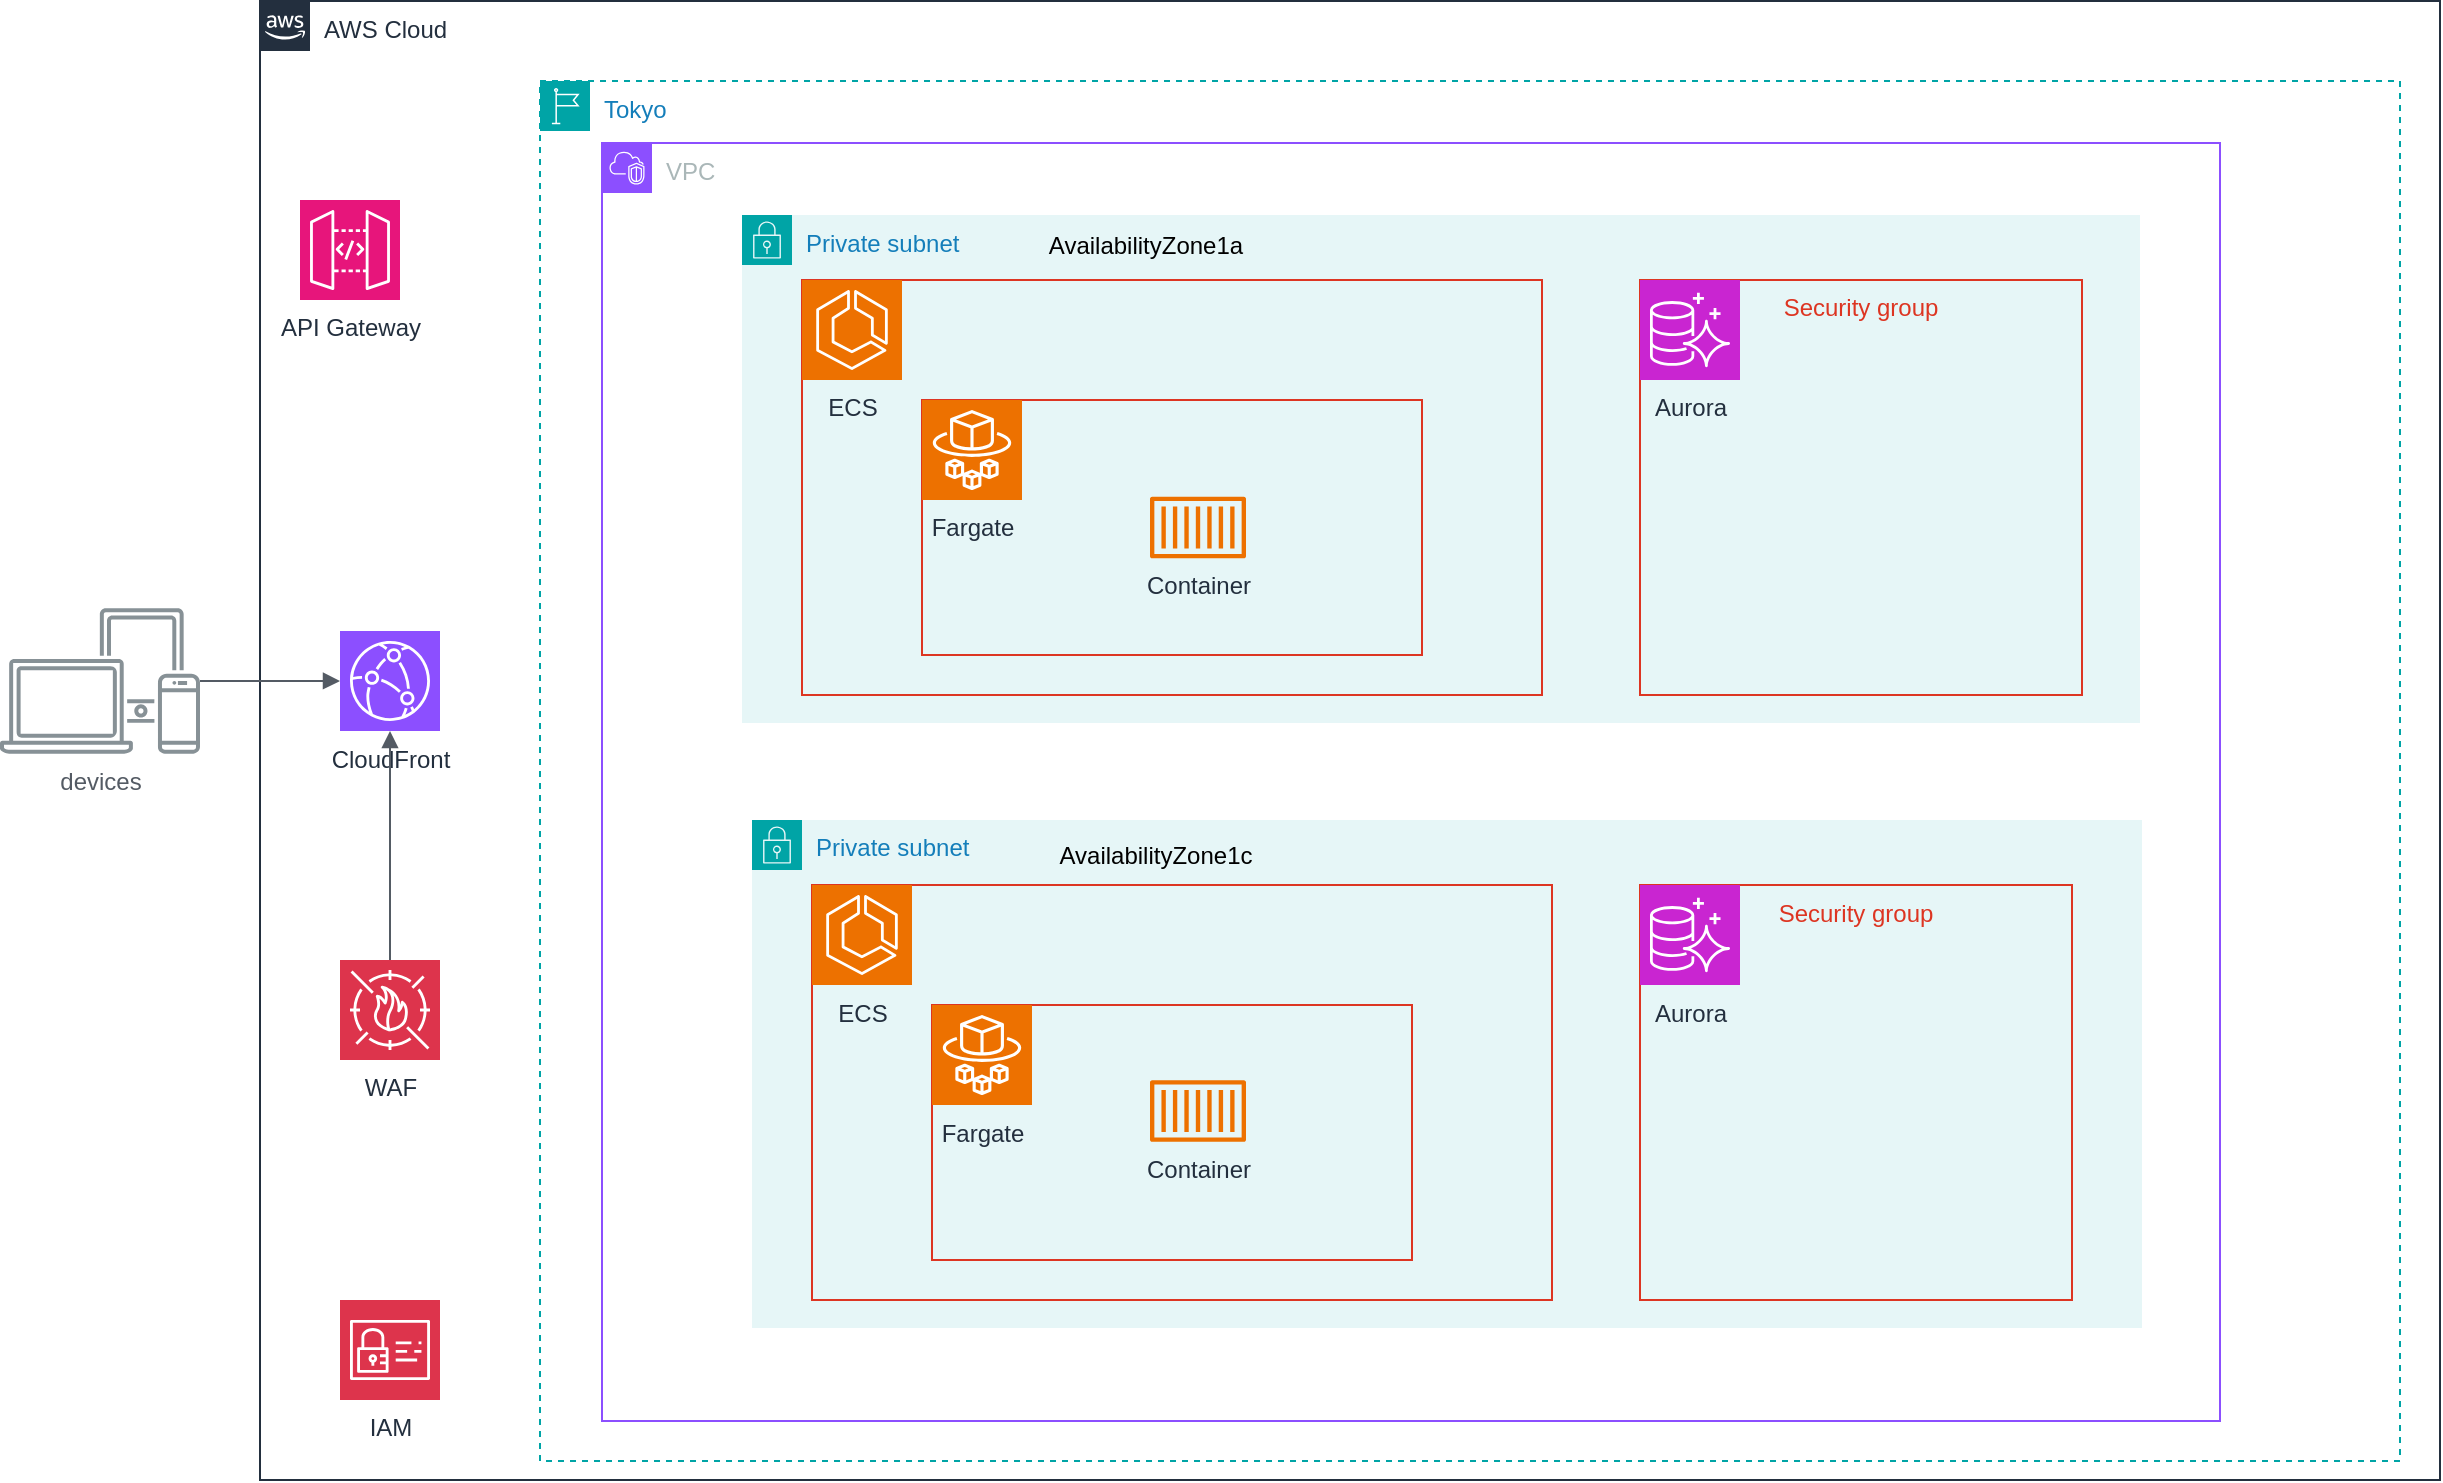 <mxfile version="22.1.0" type="github">
  <diagram id="Ht1M8jgEwFfnCIfOTk4-" name="Page-1">
    <mxGraphModel dx="1434" dy="1609" grid="1" gridSize="10" guides="1" tooltips="1" connect="1" arrows="1" fold="1" page="1" pageScale="1" pageWidth="1169" pageHeight="827" background="#FFFFFF" math="0" shadow="0">
      <root>
        <mxCell id="0" />
        <mxCell id="1" parent="0" />
        <object label="AWS Cloud" id="UEzPUAAOIrF-is8g5C7q-175">
          <mxCell style="points=[[0,0],[0.25,0],[0.5,0],[0.75,0],[1,0],[1,0.25],[1,0.5],[1,0.75],[1,1],[0.75,1],[0.5,1],[0.25,1],[0,1],[0,0.75],[0,0.5],[0,0.25]];outlineConnect=0;gradientColor=none;html=1;whiteSpace=wrap;fontSize=12;fontStyle=0;shape=mxgraph.aws4.group;grIcon=mxgraph.aws4.group_aws_cloud_alt;strokeColor=#232F3E;fillColor=none;verticalAlign=top;align=left;spacingLeft=30;fontColor=#232F3E;dashed=0;labelBackgroundColor=#ffffff;container=1;pointerEvents=0;collapsible=0;recursiveResize=0;rounded=1;" parent="1" vertex="1">
            <mxGeometry x="140" y="-789.5" width="1090" height="739.5" as="geometry" />
          </mxCell>
        </object>
        <mxCell id="2OEAKkn2EyUSQTswXAGM-7" value="Tokyo" style="points=[[0,0],[0.25,0],[0.5,0],[0.75,0],[1,0],[1,0.25],[1,0.5],[1,0.75],[1,1],[0.75,1],[0.5,1],[0.25,1],[0,1],[0,0.75],[0,0.5],[0,0.25]];outlineConnect=0;gradientColor=none;html=1;whiteSpace=wrap;fontSize=12;fontStyle=0;container=1;pointerEvents=0;collapsible=0;recursiveResize=0;shape=mxgraph.aws4.group;grIcon=mxgraph.aws4.group_region;strokeColor=#00A4A6;fillColor=none;verticalAlign=top;align=left;spacingLeft=30;fontColor=#147EBA;dashed=1;rounded=1;" vertex="1" parent="UEzPUAAOIrF-is8g5C7q-175">
          <mxGeometry x="140" y="40" width="930" height="690" as="geometry" />
        </mxCell>
        <mxCell id="2OEAKkn2EyUSQTswXAGM-9" value="VPC" style="points=[[0,0],[0.25,0],[0.5,0],[0.75,0],[1,0],[1,0.25],[1,0.5],[1,0.75],[1,1],[0.75,1],[0.5,1],[0.25,1],[0,1],[0,0.75],[0,0.5],[0,0.25]];outlineConnect=0;gradientColor=none;html=1;whiteSpace=wrap;fontSize=12;fontStyle=0;container=1;pointerEvents=0;collapsible=0;recursiveResize=0;shape=mxgraph.aws4.group;grIcon=mxgraph.aws4.group_vpc2;strokeColor=#8C4FFF;fillColor=none;verticalAlign=top;align=left;spacingLeft=30;fontColor=#AAB7B8;dashed=0;rounded=1;" vertex="1" parent="2OEAKkn2EyUSQTswXAGM-7">
          <mxGeometry x="31" y="31" width="809" height="639" as="geometry" />
        </mxCell>
        <mxCell id="2OEAKkn2EyUSQTswXAGM-11" value="Private subnet" style="points=[[0,0],[0.25,0],[0.5,0],[0.75,0],[1,0],[1,0.25],[1,0.5],[1,0.75],[1,1],[0.75,1],[0.5,1],[0.25,1],[0,1],[0,0.75],[0,0.5],[0,0.25]];outlineConnect=0;gradientColor=none;html=1;whiteSpace=wrap;fontSize=12;fontStyle=0;container=1;pointerEvents=0;collapsible=0;recursiveResize=0;shape=mxgraph.aws4.group;grIcon=mxgraph.aws4.group_security_group;grStroke=0;strokeColor=#00A4A6;fillColor=#E6F6F7;verticalAlign=top;align=left;spacingLeft=30;fontColor=#147EBA;dashed=0;rounded=1;" vertex="1" parent="2OEAKkn2EyUSQTswXAGM-9">
          <mxGeometry x="75" y="338.5" width="695" height="254" as="geometry" />
        </mxCell>
        <mxCell id="2OEAKkn2EyUSQTswXAGM-12" value="" style="fillColor=none;strokeColor=#DD3522;verticalAlign=top;fontStyle=0;fontColor=#DD3522;whiteSpace=wrap;html=1;rounded=0;" vertex="1" parent="2OEAKkn2EyUSQTswXAGM-11">
          <mxGeometry x="30" y="32.5" width="370" height="207.5" as="geometry" />
        </mxCell>
        <mxCell id="2OEAKkn2EyUSQTswXAGM-14" value="ECS" style="sketch=0;points=[[0,0,0],[0.25,0,0],[0.5,0,0],[0.75,0,0],[1,0,0],[0,1,0],[0.25,1,0],[0.5,1,0],[0.75,1,0],[1,1,0],[0,0.25,0],[0,0.5,0],[0,0.75,0],[1,0.25,0],[1,0.5,0],[1,0.75,0]];outlineConnect=0;fontColor=#232F3E;fillColor=#ED7100;strokeColor=#ffffff;dashed=0;verticalLabelPosition=bottom;verticalAlign=top;align=center;html=1;fontSize=12;fontStyle=0;aspect=fixed;shape=mxgraph.aws4.resourceIcon;resIcon=mxgraph.aws4.ecs;rounded=1;" vertex="1" parent="2OEAKkn2EyUSQTswXAGM-11">
          <mxGeometry x="30" y="32.5" width="50" height="50" as="geometry" />
        </mxCell>
        <mxCell id="2OEAKkn2EyUSQTswXAGM-15" value="" style="fillColor=none;strokeColor=#DD3522;verticalAlign=top;fontStyle=0;fontColor=#DD3522;whiteSpace=wrap;html=1;rounded=0;" vertex="1" parent="2OEAKkn2EyUSQTswXAGM-11">
          <mxGeometry x="90" y="92.5" width="240" height="127.5" as="geometry" />
        </mxCell>
        <mxCell id="2OEAKkn2EyUSQTswXAGM-16" value="Fargate" style="sketch=0;points=[[0,0,0],[0.25,0,0],[0.5,0,0],[0.75,0,0],[1,0,0],[0,1,0],[0.25,1,0],[0.5,1,0],[0.75,1,0],[1,1,0],[0,0.25,0],[0,0.5,0],[0,0.75,0],[1,0.25,0],[1,0.5,0],[1,0.75,0]];outlineConnect=0;fontColor=#232F3E;fillColor=#ED7100;strokeColor=#ffffff;dashed=0;verticalLabelPosition=bottom;verticalAlign=top;align=center;html=1;fontSize=12;fontStyle=0;aspect=fixed;shape=mxgraph.aws4.resourceIcon;resIcon=mxgraph.aws4.fargate;rounded=1;" vertex="1" parent="2OEAKkn2EyUSQTswXAGM-11">
          <mxGeometry x="90" y="92.5" width="50" height="50" as="geometry" />
        </mxCell>
        <mxCell id="2OEAKkn2EyUSQTswXAGM-13" value="Container" style="sketch=0;outlineConnect=0;fontColor=#232F3E;gradientColor=none;fillColor=#ED7100;strokeColor=none;dashed=0;verticalLabelPosition=bottom;verticalAlign=top;align=center;html=1;fontSize=12;fontStyle=0;aspect=fixed;pointerEvents=1;shape=mxgraph.aws4.container_1;rounded=1;" vertex="1" parent="2OEAKkn2EyUSQTswXAGM-11">
          <mxGeometry x="199" y="130" width="48" height="31" as="geometry" />
        </mxCell>
        <mxCell id="2OEAKkn2EyUSQTswXAGM-20" value="AvailabilityZone1c" style="text;html=1;strokeColor=none;fillColor=none;align=center;verticalAlign=middle;whiteSpace=wrap;rounded=0;" vertex="1" parent="2OEAKkn2EyUSQTswXAGM-11">
          <mxGeometry x="140" y="2.5" width="124" height="30" as="geometry" />
        </mxCell>
        <mxCell id="2OEAKkn2EyUSQTswXAGM-32" value="Security group" style="fillColor=none;strokeColor=#DD3522;verticalAlign=top;fontStyle=0;fontColor=#DD3522;whiteSpace=wrap;html=1;rounded=0;" vertex="1" parent="2OEAKkn2EyUSQTswXAGM-11">
          <mxGeometry x="444" y="32.5" width="216" height="207.5" as="geometry" />
        </mxCell>
        <mxCell id="2OEAKkn2EyUSQTswXAGM-30" value="Aurora" style="sketch=0;points=[[0,0,0],[0.25,0,0],[0.5,0,0],[0.75,0,0],[1,0,0],[0,1,0],[0.25,1,0],[0.5,1,0],[0.75,1,0],[1,1,0],[0,0.25,0],[0,0.5,0],[0,0.75,0],[1,0.25,0],[1,0.5,0],[1,0.75,0]];outlineConnect=0;fontColor=#232F3E;fillColor=#C925D1;strokeColor=#ffffff;dashed=0;verticalLabelPosition=bottom;verticalAlign=top;align=center;html=1;fontSize=12;fontStyle=0;aspect=fixed;shape=mxgraph.aws4.resourceIcon;resIcon=mxgraph.aws4.aurora;rounded=1;" vertex="1" parent="2OEAKkn2EyUSQTswXAGM-11">
          <mxGeometry x="444" y="32.5" width="50" height="50" as="geometry" />
        </mxCell>
        <mxCell id="2OEAKkn2EyUSQTswXAGM-3" value="CloudFront" style="sketch=0;points=[[0,0,0],[0.25,0,0],[0.5,0,0],[0.75,0,0],[1,0,0],[0,1,0],[0.25,1,0],[0.5,1,0],[0.75,1,0],[1,1,0],[0,0.25,0],[0,0.5,0],[0,0.75,0],[1,0.25,0],[1,0.5,0],[1,0.75,0]];outlineConnect=0;fontColor=#232F3E;fillColor=#8C4FFF;strokeColor=#ffffff;dashed=0;verticalLabelPosition=bottom;verticalAlign=top;align=center;html=1;fontSize=12;fontStyle=0;aspect=fixed;shape=mxgraph.aws4.resourceIcon;resIcon=mxgraph.aws4.cloudfront;rounded=1;" vertex="1" parent="UEzPUAAOIrF-is8g5C7q-175">
          <mxGeometry x="40" y="315" width="50" height="50" as="geometry" />
        </mxCell>
        <mxCell id="2OEAKkn2EyUSQTswXAGM-2" value="WAF" style="sketch=0;points=[[0,0,0],[0.25,0,0],[0.5,0,0],[0.75,0,0],[1,0,0],[0,1,0],[0.25,1,0],[0.5,1,0],[0.75,1,0],[1,1,0],[0,0.25,0],[0,0.5,0],[0,0.75,0],[1,0.25,0],[1,0.5,0],[1,0.75,0]];outlineConnect=0;fontColor=#232F3E;fillColor=#DD344C;strokeColor=#ffffff;dashed=0;verticalLabelPosition=bottom;verticalAlign=top;align=center;html=1;fontSize=12;fontStyle=0;aspect=fixed;shape=mxgraph.aws4.resourceIcon;resIcon=mxgraph.aws4.waf;rounded=1;" vertex="1" parent="UEzPUAAOIrF-is8g5C7q-175">
          <mxGeometry x="40" y="479.5" width="50" height="50" as="geometry" />
        </mxCell>
        <mxCell id="2OEAKkn2EyUSQTswXAGM-29" value="" style="edgeStyle=orthogonalEdgeStyle;html=1;endArrow=none;elbow=vertical;startArrow=block;startFill=1;strokeColor=#545B64;rounded=0;entryX=0.5;entryY=0;entryDx=0;entryDy=0;entryPerimeter=0;" edge="1" parent="UEzPUAAOIrF-is8g5C7q-175" source="2OEAKkn2EyUSQTswXAGM-3" target="2OEAKkn2EyUSQTswXAGM-2">
          <mxGeometry width="100" relative="1" as="geometry">
            <mxPoint x="50" y="399.5" as="sourcePoint" />
            <mxPoint x="150" y="399.5" as="targetPoint" />
          </mxGeometry>
        </mxCell>
        <mxCell id="2OEAKkn2EyUSQTswXAGM-1" value="IAM" style="sketch=0;points=[[0,0,0],[0.25,0,0],[0.5,0,0],[0.75,0,0],[1,0,0],[0,1,0],[0.25,1,0],[0.5,1,0],[0.75,1,0],[1,1,0],[0,0.25,0],[0,0.5,0],[0,0.75,0],[1,0.25,0],[1,0.5,0],[1,0.75,0]];outlineConnect=0;fontColor=#232F3E;fillColor=#DD344C;strokeColor=#ffffff;dashed=0;verticalLabelPosition=bottom;verticalAlign=top;align=center;html=1;fontSize=12;fontStyle=0;aspect=fixed;shape=mxgraph.aws4.resourceIcon;resIcon=mxgraph.aws4.identity_and_access_management;rounded=1;" vertex="1" parent="UEzPUAAOIrF-is8g5C7q-175">
          <mxGeometry x="40" y="649.5" width="50" height="50" as="geometry" />
        </mxCell>
        <mxCell id="2OEAKkn2EyUSQTswXAGM-4" value="API Gateway" style="sketch=0;points=[[0,0,0],[0.25,0,0],[0.5,0,0],[0.75,0,0],[1,0,0],[0,1,0],[0.25,1,0],[0.5,1,0],[0.75,1,0],[1,1,0],[0,0.25,0],[0,0.5,0],[0,0.75,0],[1,0.25,0],[1,0.5,0],[1,0.75,0]];outlineConnect=0;fontColor=#232F3E;fillColor=#E7157B;strokeColor=#ffffff;dashed=0;verticalLabelPosition=bottom;verticalAlign=top;align=center;html=1;fontSize=12;fontStyle=0;aspect=fixed;shape=mxgraph.aws4.resourceIcon;resIcon=mxgraph.aws4.api_gateway;rounded=1;" vertex="1" parent="UEzPUAAOIrF-is8g5C7q-175">
          <mxGeometry x="20" y="99.5" width="50" height="50" as="geometry" />
        </mxCell>
        <mxCell id="2OEAKkn2EyUSQTswXAGM-17" value="devices" style="sketch=0;outlineConnect=0;gradientColor=none;fontColor=#545B64;strokeColor=none;fillColor=#879196;dashed=0;verticalLabelPosition=bottom;verticalAlign=top;align=center;html=1;fontSize=12;fontStyle=0;aspect=fixed;shape=mxgraph.aws4.illustration_devices;pointerEvents=1;rounded=1;" vertex="1" parent="1">
          <mxGeometry x="10" y="-486" width="100" height="73" as="geometry" />
        </mxCell>
        <mxCell id="2OEAKkn2EyUSQTswXAGM-19" value="" style="edgeStyle=orthogonalEdgeStyle;html=1;endArrow=block;elbow=vertical;startArrow=none;endFill=1;strokeColor=#545B64;rounded=0;entryX=0;entryY=0.5;entryDx=0;entryDy=0;entryPerimeter=0;" edge="1" parent="1" source="2OEAKkn2EyUSQTswXAGM-17" target="2OEAKkn2EyUSQTswXAGM-3">
          <mxGeometry width="100" relative="1" as="geometry">
            <mxPoint x="140" y="-450" as="sourcePoint" />
            <mxPoint x="230" y="-440" as="targetPoint" />
          </mxGeometry>
        </mxCell>
        <mxCell id="2OEAKkn2EyUSQTswXAGM-21" value="Private subnet" style="points=[[0,0],[0.25,0],[0.5,0],[0.75,0],[1,0],[1,0.25],[1,0.5],[1,0.75],[1,1],[0.75,1],[0.5,1],[0.25,1],[0,1],[0,0.75],[0,0.5],[0,0.25]];outlineConnect=0;gradientColor=none;html=1;whiteSpace=wrap;fontSize=12;fontStyle=0;container=1;pointerEvents=0;collapsible=0;recursiveResize=0;shape=mxgraph.aws4.group;grIcon=mxgraph.aws4.group_security_group;grStroke=0;strokeColor=#00A4A6;fillColor=#E6F6F7;verticalAlign=top;align=left;spacingLeft=30;fontColor=#147EBA;dashed=0;rounded=1;" vertex="1" parent="1">
          <mxGeometry x="381" y="-682.5" width="699" height="254" as="geometry" />
        </mxCell>
        <mxCell id="2OEAKkn2EyUSQTswXAGM-22" value="" style="fillColor=none;strokeColor=#DD3522;verticalAlign=top;fontStyle=0;fontColor=#DD3522;whiteSpace=wrap;html=1;rounded=0;" vertex="1" parent="2OEAKkn2EyUSQTswXAGM-21">
          <mxGeometry x="30" y="32.5" width="370" height="207.5" as="geometry" />
        </mxCell>
        <mxCell id="2OEAKkn2EyUSQTswXAGM-23" value="ECS" style="sketch=0;points=[[0,0,0],[0.25,0,0],[0.5,0,0],[0.75,0,0],[1,0,0],[0,1,0],[0.25,1,0],[0.5,1,0],[0.75,1,0],[1,1,0],[0,0.25,0],[0,0.5,0],[0,0.75,0],[1,0.25,0],[1,0.5,0],[1,0.75,0]];outlineConnect=0;fontColor=#232F3E;fillColor=#ED7100;strokeColor=#ffffff;dashed=0;verticalLabelPosition=bottom;verticalAlign=top;align=center;html=1;fontSize=12;fontStyle=0;aspect=fixed;shape=mxgraph.aws4.resourceIcon;resIcon=mxgraph.aws4.ecs;rounded=1;" vertex="1" parent="2OEAKkn2EyUSQTswXAGM-21">
          <mxGeometry x="30" y="32.5" width="50" height="50" as="geometry" />
        </mxCell>
        <mxCell id="2OEAKkn2EyUSQTswXAGM-24" value="" style="fillColor=none;strokeColor=#DD3522;verticalAlign=top;fontStyle=0;fontColor=#DD3522;whiteSpace=wrap;html=1;rounded=0;" vertex="1" parent="2OEAKkn2EyUSQTswXAGM-21">
          <mxGeometry x="90" y="92.5" width="250" height="127.5" as="geometry" />
        </mxCell>
        <mxCell id="2OEAKkn2EyUSQTswXAGM-25" value="Fargate" style="sketch=0;points=[[0,0,0],[0.25,0,0],[0.5,0,0],[0.75,0,0],[1,0,0],[0,1,0],[0.25,1,0],[0.5,1,0],[0.75,1,0],[1,1,0],[0,0.25,0],[0,0.5,0],[0,0.75,0],[1,0.25,0],[1,0.5,0],[1,0.75,0]];outlineConnect=0;fontColor=#232F3E;fillColor=#ED7100;strokeColor=#ffffff;dashed=0;verticalLabelPosition=bottom;verticalAlign=top;align=center;html=1;fontSize=12;fontStyle=0;aspect=fixed;shape=mxgraph.aws4.resourceIcon;resIcon=mxgraph.aws4.fargate;rounded=1;" vertex="1" parent="2OEAKkn2EyUSQTswXAGM-21">
          <mxGeometry x="90" y="92.5" width="50" height="50" as="geometry" />
        </mxCell>
        <mxCell id="2OEAKkn2EyUSQTswXAGM-26" value="Container" style="sketch=0;outlineConnect=0;fontColor=#232F3E;gradientColor=none;fillColor=#ED7100;strokeColor=none;dashed=0;verticalLabelPosition=bottom;verticalAlign=top;align=center;html=1;fontSize=12;fontStyle=0;aspect=fixed;pointerEvents=1;shape=mxgraph.aws4.container_1;rounded=1;" vertex="1" parent="2OEAKkn2EyUSQTswXAGM-21">
          <mxGeometry x="204" y="140.75" width="48" height="31" as="geometry" />
        </mxCell>
        <mxCell id="2OEAKkn2EyUSQTswXAGM-27" value="AvailabilityZone1a" style="text;html=1;strokeColor=none;fillColor=none;align=center;verticalAlign=middle;whiteSpace=wrap;rounded=0;" vertex="1" parent="2OEAKkn2EyUSQTswXAGM-21">
          <mxGeometry x="140" width="124" height="30" as="geometry" />
        </mxCell>
        <mxCell id="2OEAKkn2EyUSQTswXAGM-31" value="Security group" style="fillColor=none;strokeColor=#DD3522;verticalAlign=top;fontStyle=0;fontColor=#DD3522;whiteSpace=wrap;html=1;rounded=0;" vertex="1" parent="2OEAKkn2EyUSQTswXAGM-21">
          <mxGeometry x="449" y="32.5" width="221" height="207.5" as="geometry" />
        </mxCell>
        <mxCell id="2OEAKkn2EyUSQTswXAGM-6" value="Aurora" style="sketch=0;points=[[0,0,0],[0.25,0,0],[0.5,0,0],[0.75,0,0],[1,0,0],[0,1,0],[0.25,1,0],[0.5,1,0],[0.75,1,0],[1,1,0],[0,0.25,0],[0,0.5,0],[0,0.75,0],[1,0.25,0],[1,0.5,0],[1,0.75,0]];outlineConnect=0;fontColor=#232F3E;fillColor=#C925D1;strokeColor=#ffffff;dashed=0;verticalLabelPosition=bottom;verticalAlign=top;align=center;html=1;fontSize=12;fontStyle=0;aspect=fixed;shape=mxgraph.aws4.resourceIcon;resIcon=mxgraph.aws4.aurora;rounded=1;" vertex="1" parent="2OEAKkn2EyUSQTswXAGM-21">
          <mxGeometry x="449" y="32.5" width="50" height="50" as="geometry" />
        </mxCell>
      </root>
    </mxGraphModel>
  </diagram>
</mxfile>
